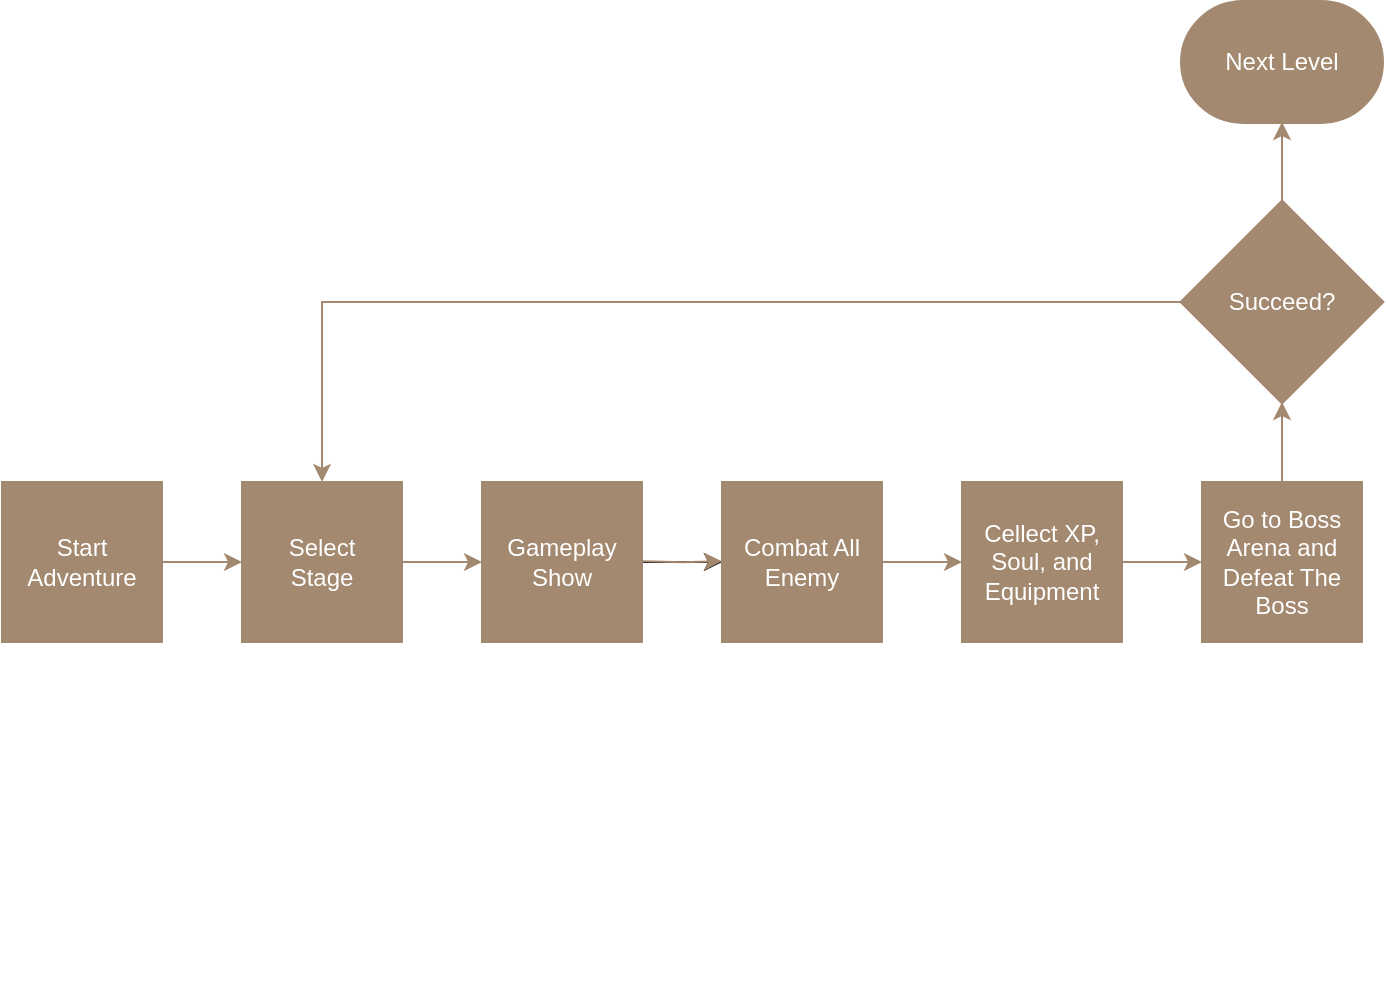 <mxfile version="13.0.3" type="device"><diagram id="7l7TvIgCyF_mM9CBe-Tl" name="Page-1"><mxGraphModel dx="1203" dy="2620" grid="1" gridSize="10" guides="1" tooltips="1" connect="1" arrows="1" fold="1" page="1" pageScale="1" pageWidth="850" pageHeight="1100" math="0" shadow="0"><root><mxCell id="0"/><mxCell id="1" parent="0"/><mxCell id="RoDLK-auNcs6aS7u-onw-1" value="Next Level" style="strokeWidth=2;html=1;shape=mxgraph.flowchart.terminator;whiteSpace=wrap;fillColor=#a3896f;strokeColor=#A3896F;fontColor=#FFFFFF;" vertex="1" parent="1"><mxGeometry x="750" y="-40" width="100" height="60" as="geometry"/></mxCell><mxCell id="RoDLK-auNcs6aS7u-onw-18" style="edgeStyle=orthogonalEdgeStyle;rounded=0;orthogonalLoop=1;jettySize=auto;html=1;exitX=0.5;exitY=0;exitDx=0;exitDy=0;exitPerimeter=0;entryX=0.5;entryY=1;entryDx=0;entryDy=0;entryPerimeter=0;fontColor=#FFFFFF;strokeColor=#a3896f;" edge="1" parent="1" source="RoDLK-auNcs6aS7u-onw-2" target="RoDLK-auNcs6aS7u-onw-1"><mxGeometry relative="1" as="geometry"/></mxCell><mxCell id="RoDLK-auNcs6aS7u-onw-19" style="edgeStyle=orthogonalEdgeStyle;rounded=0;orthogonalLoop=1;jettySize=auto;html=1;exitX=0;exitY=0.5;exitDx=0;exitDy=0;exitPerimeter=0;entryX=0.5;entryY=0;entryDx=0;entryDy=0;fontColor=#FFFFFF;strokeColor=#a3896f;" edge="1" parent="1" source="RoDLK-auNcs6aS7u-onw-2" target="RoDLK-auNcs6aS7u-onw-5"><mxGeometry relative="1" as="geometry"/></mxCell><mxCell id="RoDLK-auNcs6aS7u-onw-2" value="Succeed?" style="strokeWidth=2;html=1;shape=mxgraph.flowchart.decision;whiteSpace=wrap;fillColor=#a3896f;strokeColor=#A3896F;fontColor=#FFFFFF;" vertex="1" parent="1"><mxGeometry x="750" y="60" width="100" height="100" as="geometry"/></mxCell><mxCell id="RoDLK-auNcs6aS7u-onw-11" style="edgeStyle=orthogonalEdgeStyle;rounded=0;orthogonalLoop=1;jettySize=auto;html=1;exitX=1;exitY=0.5;exitDx=0;exitDy=0;entryX=0;entryY=0.5;entryDx=0;entryDy=0;fontColor=#FFFFFF;strokeColor=#a3896f;" edge="1" parent="1" source="RoDLK-auNcs6aS7u-onw-4" target="RoDLK-auNcs6aS7u-onw-5"><mxGeometry relative="1" as="geometry"/></mxCell><mxCell id="RoDLK-auNcs6aS7u-onw-4" value="Start Adventure" style="whiteSpace=wrap;html=1;aspect=fixed;fillColor=#a3896f;strokeColor=#A3896F;fontColor=#FFFFFF;" vertex="1" parent="1"><mxGeometry x="160" y="200" width="80" height="80" as="geometry"/></mxCell><mxCell id="RoDLK-auNcs6aS7u-onw-12" style="edgeStyle=orthogonalEdgeStyle;rounded=0;orthogonalLoop=1;jettySize=auto;html=1;exitX=1;exitY=0.5;exitDx=0;exitDy=0;entryX=0;entryY=0.5;entryDx=0;entryDy=0;fontColor=#FFFFFF;strokeColor=#a3896f;" edge="1" parent="1" source="RoDLK-auNcs6aS7u-onw-5" target="RoDLK-auNcs6aS7u-onw-6"><mxGeometry relative="1" as="geometry"/></mxCell><mxCell id="RoDLK-auNcs6aS7u-onw-5" value="Select &lt;br&gt;Stage" style="whiteSpace=wrap;html=1;aspect=fixed;fillColor=#a3896f;strokeColor=#A3896F;fontColor=#FFFFFF;" vertex="1" parent="1"><mxGeometry x="280" y="200" width="80" height="80" as="geometry"/></mxCell><mxCell id="RoDLK-auNcs6aS7u-onw-13" style="edgeStyle=orthogonalEdgeStyle;rounded=0;orthogonalLoop=1;jettySize=auto;html=1;exitX=1;exitY=0.5;exitDx=0;exitDy=0;entryX=0;entryY=0.5;entryDx=0;entryDy=0;fontColor=#FFFFFF;" edge="1" parent="1" source="RoDLK-auNcs6aS7u-onw-6" target="RoDLK-auNcs6aS7u-onw-7"><mxGeometry relative="1" as="geometry"/></mxCell><mxCell id="RoDLK-auNcs6aS7u-onw-6" value="Gameplay Show" style="whiteSpace=wrap;html=1;aspect=fixed;fillColor=#a3896f;strokeColor=#A3896F;fontColor=#FFFFFF;" vertex="1" parent="1"><mxGeometry x="400" y="200" width="80" height="80" as="geometry"/></mxCell><mxCell id="RoDLK-auNcs6aS7u-onw-14" style="edgeStyle=orthogonalEdgeStyle;rounded=0;orthogonalLoop=1;jettySize=auto;html=1;exitX=1;exitY=0.5;exitDx=0;exitDy=0;entryX=0;entryY=0.5;entryDx=0;entryDy=0;fontColor=#FFFFFF;strokeColor=#a3896f;" edge="1" parent="1" source="RoDLK-auNcs6aS7u-onw-7" target="RoDLK-auNcs6aS7u-onw-8"><mxGeometry relative="1" as="geometry"/></mxCell><mxCell id="RoDLK-auNcs6aS7u-onw-7" value="Combat All Enemy" style="whiteSpace=wrap;html=1;aspect=fixed;fillColor=#a3896f;strokeColor=#A3896F;fontColor=#FFFFFF;" vertex="1" parent="1"><mxGeometry x="520" y="200" width="80" height="80" as="geometry"/></mxCell><mxCell id="RoDLK-auNcs6aS7u-onw-16" style="edgeStyle=orthogonalEdgeStyle;rounded=0;orthogonalLoop=1;jettySize=auto;html=1;exitX=1;exitY=0.5;exitDx=0;exitDy=0;entryX=0;entryY=0.5;entryDx=0;entryDy=0;fontColor=#FFFFFF;strokeColor=#a3896f;" edge="1" parent="1" source="RoDLK-auNcs6aS7u-onw-8" target="RoDLK-auNcs6aS7u-onw-9"><mxGeometry relative="1" as="geometry"/></mxCell><mxCell id="RoDLK-auNcs6aS7u-onw-8" value="Cellect XP, Soul, and Equipment" style="whiteSpace=wrap;html=1;aspect=fixed;fillColor=#a3896f;strokeColor=#A3896F;fontColor=#FFFFFF;" vertex="1" parent="1"><mxGeometry x="640" y="200" width="80" height="80" as="geometry"/></mxCell><mxCell id="RoDLK-auNcs6aS7u-onw-17" style="edgeStyle=orthogonalEdgeStyle;rounded=0;orthogonalLoop=1;jettySize=auto;html=1;exitX=0.5;exitY=0;exitDx=0;exitDy=0;entryX=0.5;entryY=1;entryDx=0;entryDy=0;entryPerimeter=0;fontColor=#FFFFFF;strokeColor=#a3896f;" edge="1" parent="1" source="RoDLK-auNcs6aS7u-onw-9" target="RoDLK-auNcs6aS7u-onw-2"><mxGeometry relative="1" as="geometry"/></mxCell><mxCell id="RoDLK-auNcs6aS7u-onw-9" value="Go to Boss Arena and Defeat The Boss" style="whiteSpace=wrap;html=1;aspect=fixed;fillColor=#a3896f;strokeColor=#A3896F;fontColor=#FFFFFF;" vertex="1" parent="1"><mxGeometry x="760" y="200" width="80" height="80" as="geometry"/></mxCell><mxCell id="RoDLK-auNcs6aS7u-onw-20" style="edgeStyle=orthogonalEdgeStyle;rounded=0;orthogonalLoop=1;jettySize=auto;html=1;exitX=1;exitY=0.5;exitDx=0;exitDy=0;entryX=0;entryY=0.5;entryDx=0;entryDy=0;fontColor=#FFFFFF;strokeColor=#a3896f;" edge="1" parent="1"><mxGeometry relative="1" as="geometry"><mxPoint x="480.0" y="239.58" as="sourcePoint"/><mxPoint x="520.0" y="239.58" as="targetPoint"/></mxGeometry></mxCell><mxCell id="RoDLK-auNcs6aS7u-onw-23" value="Text" style="text;html=1;align=center;verticalAlign=middle;resizable=0;points=[];autosize=1;fontColor=#FFFFFF;" vertex="1" parent="1"><mxGeometry x="171" y="442" width="40" height="20" as="geometry"/></mxCell></root></mxGraphModel></diagram></mxfile>